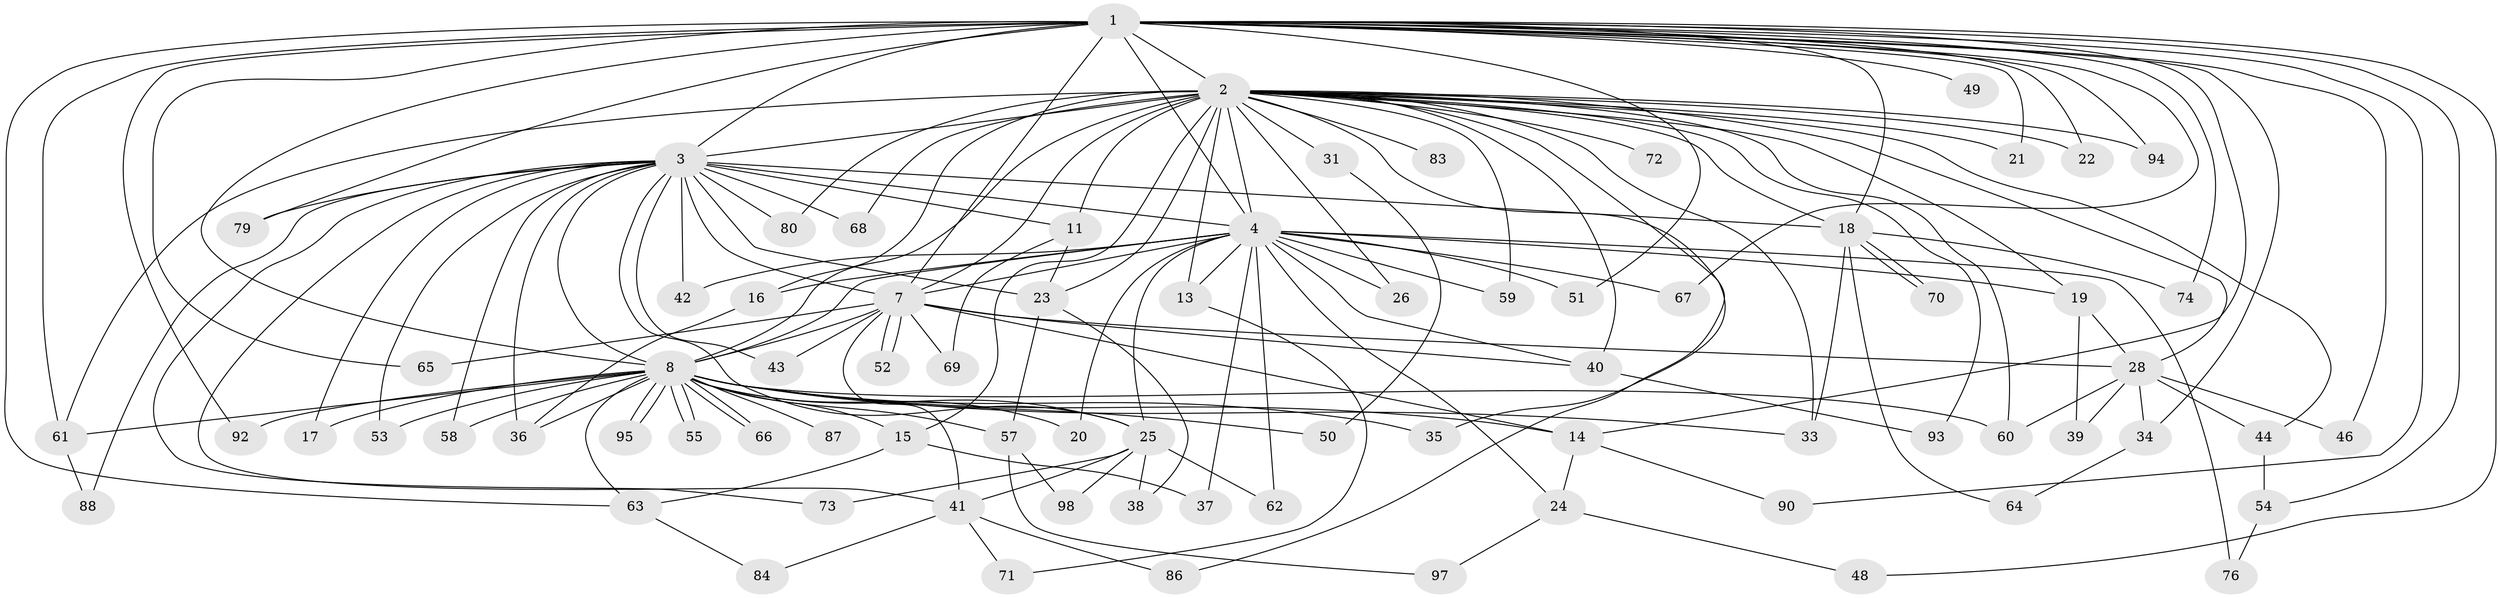 // original degree distribution, {13: 0.01020408163265306, 29: 0.01020408163265306, 25: 0.01020408163265306, 19: 0.02040816326530612, 26: 0.01020408163265306, 21: 0.01020408163265306, 28: 0.01020408163265306, 14: 0.01020408163265306, 15: 0.01020408163265306, 4: 0.10204081632653061, 3: 0.15306122448979592, 2: 0.5918367346938775, 6: 0.01020408163265306, 8: 0.02040816326530612, 5: 0.02040816326530612}
// Generated by graph-tools (version 1.1) at 2025/11/02/27/25 16:11:02]
// undirected, 77 vertices, 164 edges
graph export_dot {
graph [start="1"]
  node [color=gray90,style=filled];
  1 [super="+5"];
  2 [super="+6"];
  3 [super="+12"];
  4 [super="+10"];
  7 [super="+89"];
  8 [super="+9"];
  11 [super="+32"];
  13;
  14 [super="+29"];
  15 [super="+82"];
  16;
  17;
  18 [super="+47"];
  19 [super="+96"];
  20;
  21;
  22;
  23 [super="+27"];
  24;
  25 [super="+30"];
  26;
  28 [super="+75"];
  31;
  33 [super="+56"];
  34;
  35;
  36 [super="+85"];
  37;
  38;
  39;
  40 [super="+91"];
  41 [super="+45"];
  42;
  43;
  44;
  46;
  48;
  49;
  50;
  51;
  52;
  53;
  54;
  55;
  57;
  58;
  59;
  60;
  61 [super="+81"];
  62 [super="+78"];
  63;
  64;
  65;
  66;
  67;
  68 [super="+77"];
  69;
  70;
  71;
  72;
  73;
  74;
  76;
  79;
  80;
  83;
  84;
  86;
  87;
  88;
  90;
  92;
  93;
  94;
  95;
  97;
  98;
  1 -- 2 [weight=4];
  1 -- 3 [weight=2];
  1 -- 4 [weight=4];
  1 -- 7 [weight=3];
  1 -- 8 [weight=4];
  1 -- 22;
  1 -- 61;
  1 -- 67;
  1 -- 74;
  1 -- 65;
  1 -- 14;
  1 -- 79;
  1 -- 18;
  1 -- 21;
  1 -- 90;
  1 -- 92;
  1 -- 94;
  1 -- 34;
  1 -- 46;
  1 -- 48;
  1 -- 49;
  1 -- 51;
  1 -- 54;
  1 -- 63;
  2 -- 3 [weight=3];
  2 -- 4 [weight=4];
  2 -- 7 [weight=2];
  2 -- 8 [weight=4];
  2 -- 15;
  2 -- 16;
  2 -- 18;
  2 -- 21;
  2 -- 22;
  2 -- 23 [weight=2];
  2 -- 26;
  2 -- 28;
  2 -- 31 [weight=2];
  2 -- 35;
  2 -- 44;
  2 -- 60;
  2 -- 68 [weight=2];
  2 -- 80;
  2 -- 86;
  2 -- 93;
  2 -- 94;
  2 -- 72;
  2 -- 11;
  2 -- 13;
  2 -- 19;
  2 -- 83;
  2 -- 33;
  2 -- 40;
  2 -- 59;
  2 -- 61;
  3 -- 4 [weight=2];
  3 -- 7;
  3 -- 8 [weight=2];
  3 -- 11;
  3 -- 17;
  3 -- 23;
  3 -- 41;
  3 -- 42;
  3 -- 43;
  3 -- 53;
  3 -- 58;
  3 -- 68;
  3 -- 73;
  3 -- 79;
  3 -- 80;
  3 -- 88;
  3 -- 18;
  3 -- 36;
  3 -- 25;
  4 -- 7 [weight=2];
  4 -- 8 [weight=4];
  4 -- 13;
  4 -- 16;
  4 -- 19;
  4 -- 20;
  4 -- 24;
  4 -- 26;
  4 -- 37;
  4 -- 42;
  4 -- 67;
  4 -- 40;
  4 -- 76;
  4 -- 51;
  4 -- 25;
  4 -- 59;
  4 -- 62 [weight=2];
  7 -- 8 [weight=2];
  7 -- 28;
  7 -- 41;
  7 -- 43;
  7 -- 52;
  7 -- 52;
  7 -- 65;
  7 -- 69;
  7 -- 40;
  7 -- 14;
  8 -- 14;
  8 -- 15;
  8 -- 20;
  8 -- 35;
  8 -- 36;
  8 -- 50;
  8 -- 53;
  8 -- 55;
  8 -- 55;
  8 -- 57;
  8 -- 58;
  8 -- 61;
  8 -- 63;
  8 -- 66;
  8 -- 66;
  8 -- 87 [weight=2];
  8 -- 92;
  8 -- 95;
  8 -- 95;
  8 -- 33;
  8 -- 17;
  8 -- 25;
  8 -- 60;
  11 -- 69;
  11 -- 23;
  13 -- 71;
  14 -- 24;
  14 -- 90;
  15 -- 37;
  15 -- 63;
  16 -- 36;
  18 -- 70;
  18 -- 70;
  18 -- 74;
  18 -- 64;
  18 -- 33;
  19 -- 39;
  19 -- 28;
  23 -- 38;
  23 -- 57;
  24 -- 48;
  24 -- 97;
  25 -- 38;
  25 -- 62;
  25 -- 73;
  25 -- 98;
  25 -- 41;
  28 -- 34;
  28 -- 39;
  28 -- 44;
  28 -- 46;
  28 -- 60;
  31 -- 50;
  34 -- 64;
  40 -- 93;
  41 -- 84;
  41 -- 86;
  41 -- 71;
  44 -- 54;
  54 -- 76;
  57 -- 97;
  57 -- 98;
  61 -- 88;
  63 -- 84;
}
